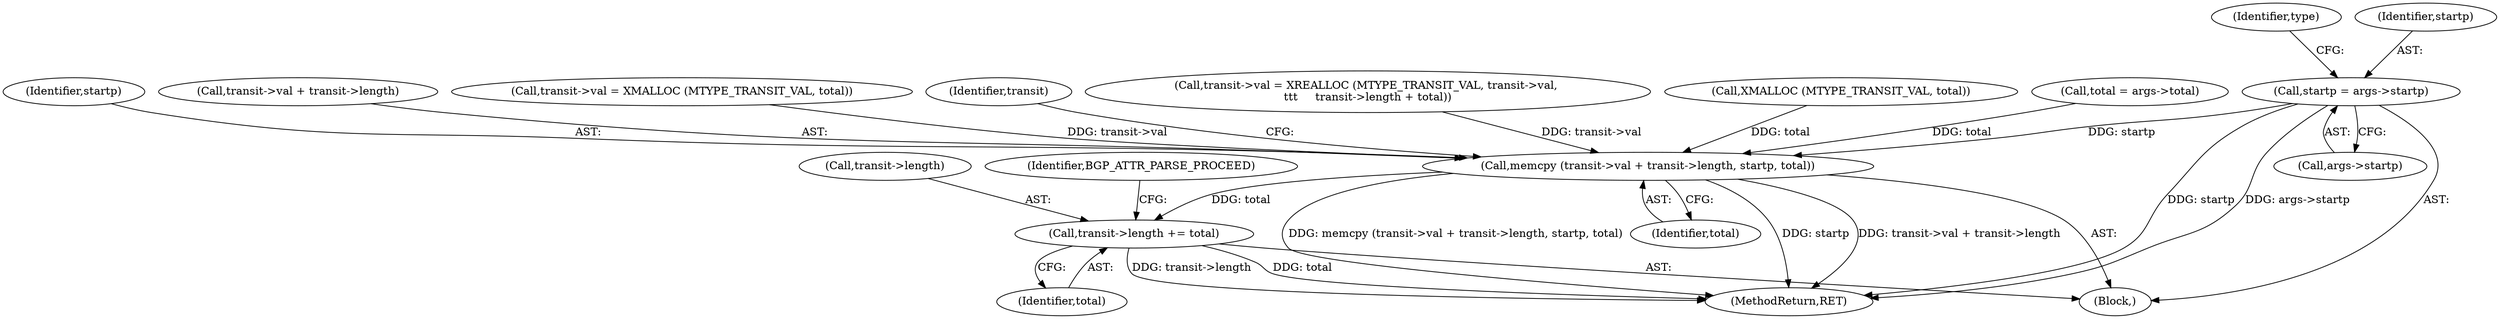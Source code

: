 digraph "0_savannah_8794e8d229dc9fe29ea31424883433d4880ef408@pointer" {
"1000126" [label="(Call,startp = args->startp)"];
"1000248" [label="(Call,memcpy (transit->val + transit->length, startp, total))"];
"1000258" [label="(Call,transit->length += total)"];
"1000241" [label="(Call,transit->val = XMALLOC (MTYPE_TRANSIT_VAL, total))"];
"1000260" [label="(Identifier,transit)"];
"1000133" [label="(Identifier,type)"];
"1000226" [label="(Call,transit->val = XREALLOC (MTYPE_TRANSIT_VAL, transit->val, \n\t\t\t     transit->length + total))"];
"1000245" [label="(Call,XMALLOC (MTYPE_TRANSIT_VAL, total))"];
"1000107" [label="(Block,)"];
"1000259" [label="(Call,transit->length)"];
"1000127" [label="(Identifier,startp)"];
"1000109" [label="(Call,total = args->total)"];
"1000262" [label="(Identifier,total)"];
"1000264" [label="(Identifier,BGP_ATTR_PARSE_PROCEED)"];
"1000258" [label="(Call,transit->length += total)"];
"1000265" [label="(MethodReturn,RET)"];
"1000126" [label="(Call,startp = args->startp)"];
"1000128" [label="(Call,args->startp)"];
"1000256" [label="(Identifier,startp)"];
"1000248" [label="(Call,memcpy (transit->val + transit->length, startp, total))"];
"1000257" [label="(Identifier,total)"];
"1000249" [label="(Call,transit->val + transit->length)"];
"1000126" -> "1000107"  [label="AST: "];
"1000126" -> "1000128"  [label="CFG: "];
"1000127" -> "1000126"  [label="AST: "];
"1000128" -> "1000126"  [label="AST: "];
"1000133" -> "1000126"  [label="CFG: "];
"1000126" -> "1000265"  [label="DDG: startp"];
"1000126" -> "1000265"  [label="DDG: args->startp"];
"1000126" -> "1000248"  [label="DDG: startp"];
"1000248" -> "1000107"  [label="AST: "];
"1000248" -> "1000257"  [label="CFG: "];
"1000249" -> "1000248"  [label="AST: "];
"1000256" -> "1000248"  [label="AST: "];
"1000257" -> "1000248"  [label="AST: "];
"1000260" -> "1000248"  [label="CFG: "];
"1000248" -> "1000265"  [label="DDG: memcpy (transit->val + transit->length, startp, total)"];
"1000248" -> "1000265"  [label="DDG: startp"];
"1000248" -> "1000265"  [label="DDG: transit->val + transit->length"];
"1000226" -> "1000248"  [label="DDG: transit->val"];
"1000241" -> "1000248"  [label="DDG: transit->val"];
"1000245" -> "1000248"  [label="DDG: total"];
"1000109" -> "1000248"  [label="DDG: total"];
"1000248" -> "1000258"  [label="DDG: total"];
"1000258" -> "1000107"  [label="AST: "];
"1000258" -> "1000262"  [label="CFG: "];
"1000259" -> "1000258"  [label="AST: "];
"1000262" -> "1000258"  [label="AST: "];
"1000264" -> "1000258"  [label="CFG: "];
"1000258" -> "1000265"  [label="DDG: total"];
"1000258" -> "1000265"  [label="DDG: transit->length"];
}
